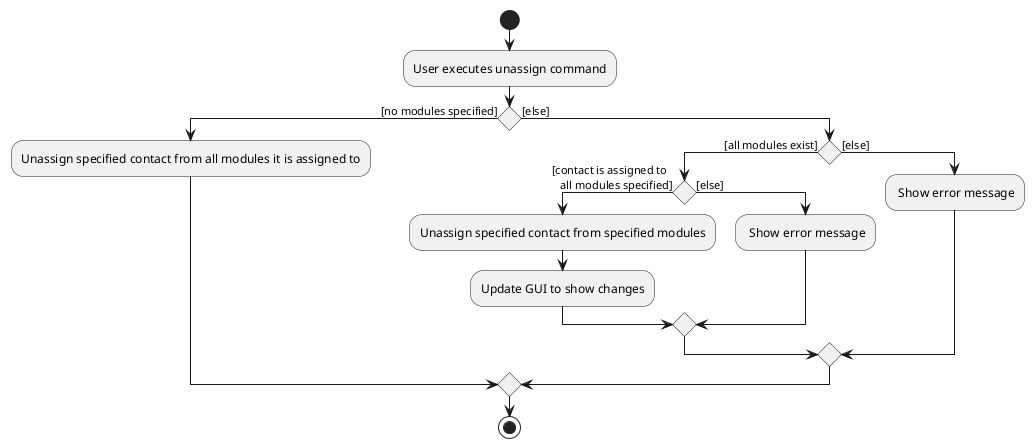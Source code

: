 @startuml
start
:User executes unassign command;
if() then ([no modules specified])
    :Unassign specified contact from all modules it is assigned to;
else([else])
    if () then ([all modules exist])
        if () then ([contact is assigned to
   all modules specified])
            :Unassign specified contact from specified modules;
            :Update GUI to show changes;

        else([else])
            : Show error message;
        endif


    else ([else])
        : Show error message;
    endif
endif
stop
@enduml
